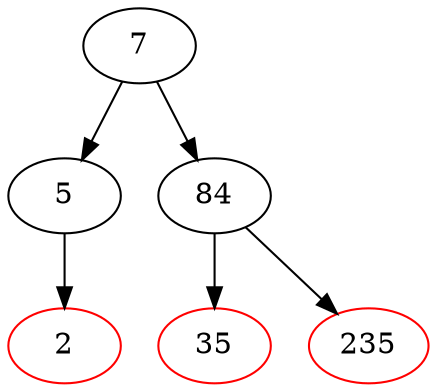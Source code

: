 digraph BinarySearchTree {
"7" [color=black]
"7" -> "5"
"5" [color=black]
"5" -> "2"
"2" [color=red]
"7" -> "84"
"84" [color=black]
"84" -> "35"
"35" [color=red]
"84" -> "235"
"235" [color=red]
}

